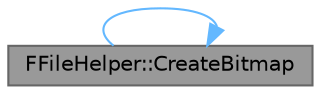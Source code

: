 digraph "FFileHelper::CreateBitmap"
{
 // INTERACTIVE_SVG=YES
 // LATEX_PDF_SIZE
  bgcolor="transparent";
  edge [fontname=Helvetica,fontsize=10,labelfontname=Helvetica,labelfontsize=10];
  node [fontname=Helvetica,fontsize=10,shape=box,height=0.2,width=0.4];
  rankdir="LR";
  Node1 [id="Node000001",label="FFileHelper::CreateBitmap",height=0.2,width=0.4,color="gray40", fillcolor="grey60", style="filled", fontcolor="black",tooltip="Saves a 24/32Bit BMP file to disk for debug image dump purposes."];
  Node1 -> Node1 [id="edge1_Node000001_Node000001",color="steelblue1",style="solid",tooltip=" "];
}
